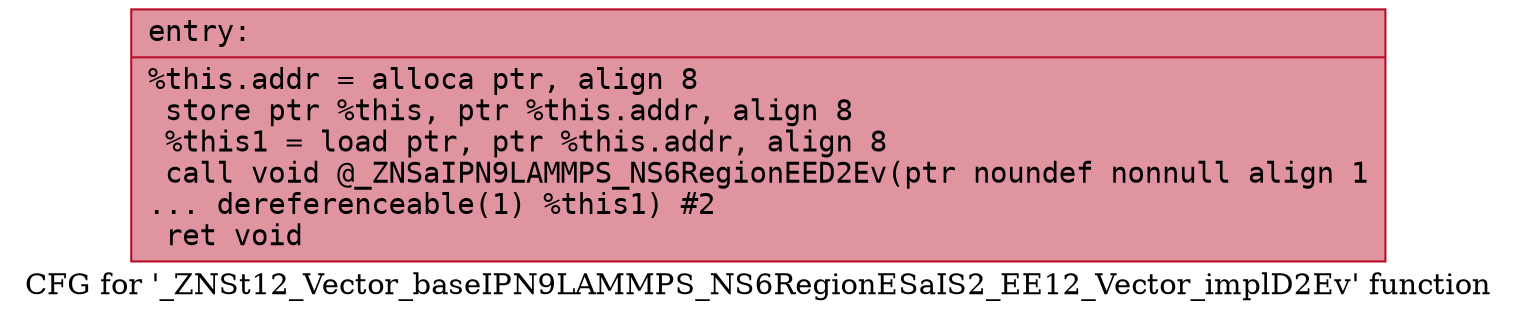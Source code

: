 digraph "CFG for '_ZNSt12_Vector_baseIPN9LAMMPS_NS6RegionESaIS2_EE12_Vector_implD2Ev' function" {
	label="CFG for '_ZNSt12_Vector_baseIPN9LAMMPS_NS6RegionESaIS2_EE12_Vector_implD2Ev' function";

	Node0x55bdf81b3530 [shape=record,color="#b70d28ff", style=filled, fillcolor="#b70d2870" fontname="Courier",label="{entry:\l|  %this.addr = alloca ptr, align 8\l  store ptr %this, ptr %this.addr, align 8\l  %this1 = load ptr, ptr %this.addr, align 8\l  call void @_ZNSaIPN9LAMMPS_NS6RegionEED2Ev(ptr noundef nonnull align 1\l... dereferenceable(1) %this1) #2\l  ret void\l}"];
}
